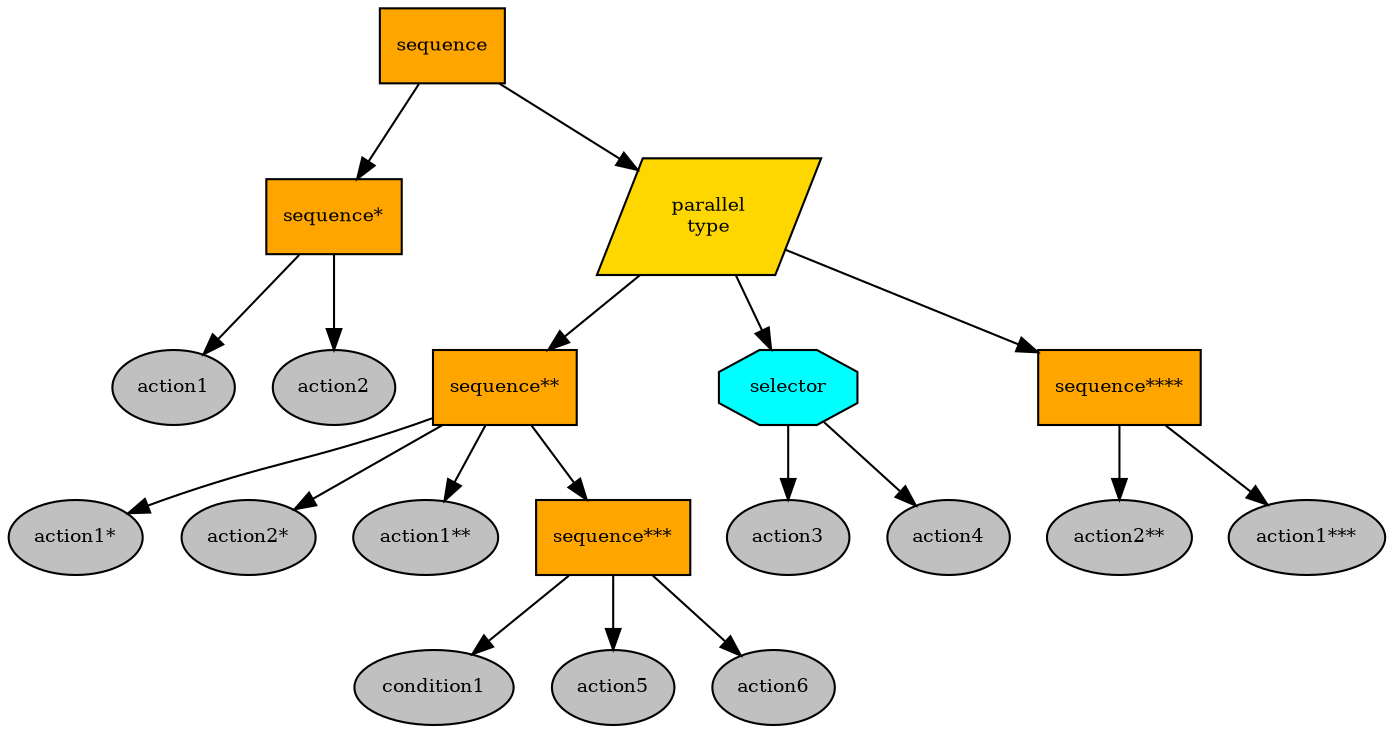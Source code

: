 digraph pastafarianism {
ordering=out;
graph [fontname="times-roman"];
node [fontname="times-roman"];
edge [fontname="times-roman"];
sequence [fillcolor=orange, fontcolor=black, fontsize=9, label=sequence, shape=box, style=filled];
"sequence*" [fillcolor=orange, fontcolor=black, fontsize=9, label="sequence*", shape=box, style=filled];
sequence -> "sequence*";
action1 [fillcolor=gray, fontcolor=black, fontsize=9, label=action1, shape=ellipse, style=filled];
"sequence*" -> action1;
action2 [fillcolor=gray, fontcolor=black, fontsize=9, label=action2, shape=ellipse, style=filled];
"sequence*" -> action2;
parallel [fillcolor=gold, fontcolor=black, fontsize=9, label="parallel\ntype", shape=parallelogram, style=filled];
sequence -> parallel;
"sequence**" [fillcolor=orange, fontcolor=black, fontsize=9, label="sequence**", shape=box, style=filled];
parallel -> "sequence**";
"action1*" [fillcolor=gray, fontcolor=black, fontsize=9, label="action1*", shape=ellipse, style=filled];
"sequence**" -> "action1*";
"action2*" [fillcolor=gray, fontcolor=black, fontsize=9, label="action2*", shape=ellipse, style=filled];
"sequence**" -> "action2*";
"action1**" [fillcolor=gray, fontcolor=black, fontsize=9, label="action1**", shape=ellipse, style=filled];
"sequence**" -> "action1**";
"sequence***" [fillcolor=orange, fontcolor=black, fontsize=9, label="sequence***", shape=box, style=filled];
"sequence**" -> "sequence***";
condition1 [fillcolor=gray, fontcolor=black, fontsize=9, label=condition1, shape=ellipse, style=filled];
"sequence***" -> condition1;
action5 [fillcolor=gray, fontcolor=black, fontsize=9, label=action5, shape=ellipse, style=filled];
"sequence***" -> action5;
action6 [fillcolor=gray, fontcolor=black, fontsize=9, label=action6, shape=ellipse, style=filled];
"sequence***" -> action6;
selector [fillcolor=cyan, fontcolor=black, fontsize=9, label=selector, shape=octagon, style=filled];
parallel -> selector;
action3 [fillcolor=gray, fontcolor=black, fontsize=9, label=action3, shape=ellipse, style=filled];
selector -> action3;
action4 [fillcolor=gray, fontcolor=black, fontsize=9, label=action4, shape=ellipse, style=filled];
selector -> action4;
"sequence****" [fillcolor=orange, fontcolor=black, fontsize=9, label="sequence****", shape=box, style=filled];
parallel -> "sequence****";
"action2**" [fillcolor=gray, fontcolor=black, fontsize=9, label="action2**", shape=ellipse, style=filled];
"sequence****" -> "action2**";
"action1***" [fillcolor=gray, fontcolor=black, fontsize=9, label="action1***", shape=ellipse, style=filled];
"sequence****" -> "action1***";
}

